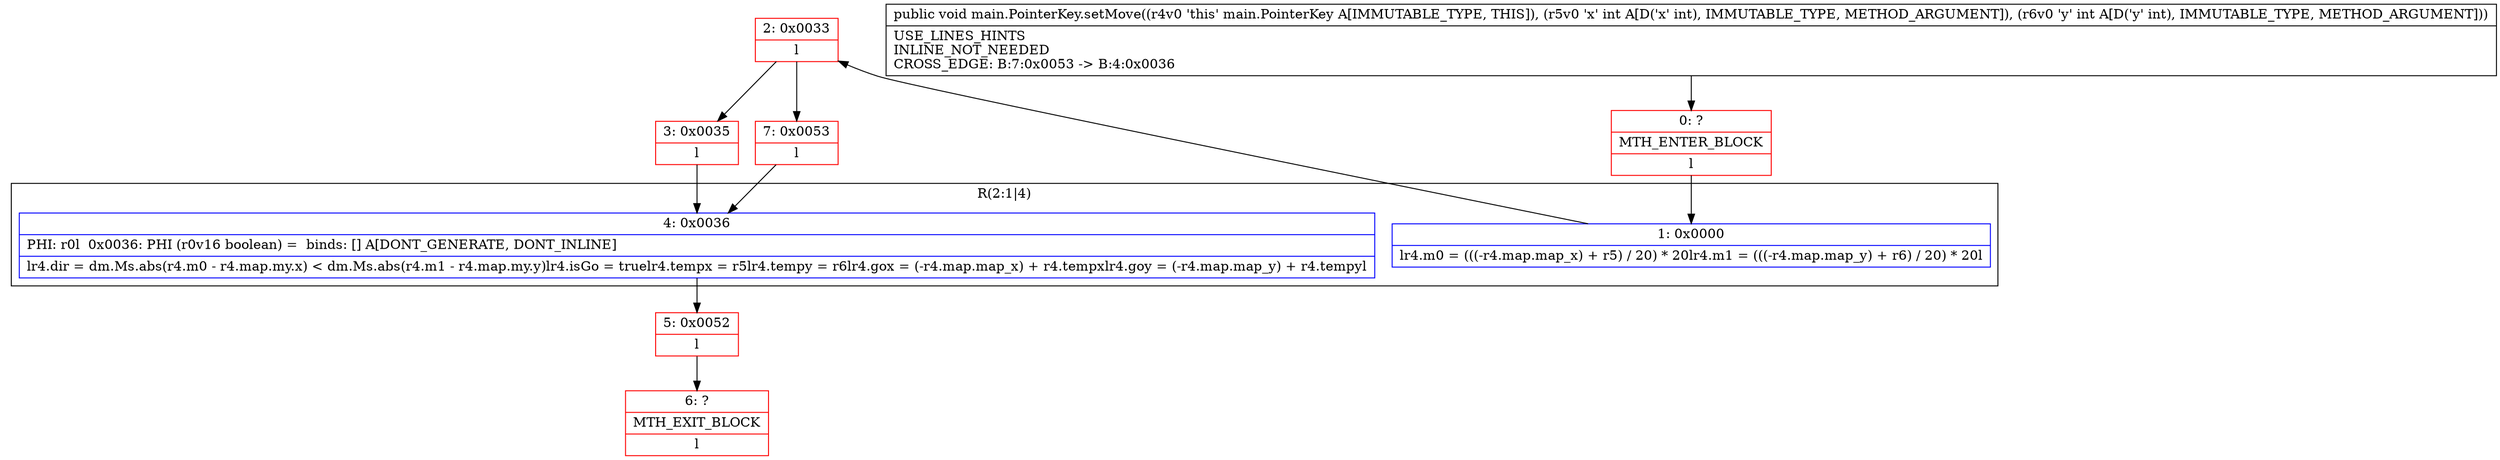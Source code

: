 digraph "CFG formain.PointerKey.setMove(II)V" {
subgraph cluster_Region_1563992680 {
label = "R(2:1|4)";
node [shape=record,color=blue];
Node_1 [shape=record,label="{1\:\ 0x0000|lr4.m0 = (((\-r4.map.map_x) + r5) \/ 20) * 20lr4.m1 = (((\-r4.map.map_y) + r6) \/ 20) * 20l}"];
Node_4 [shape=record,label="{4\:\ 0x0036|PHI: r0l  0x0036: PHI (r0v16 boolean) =  binds: [] A[DONT_GENERATE, DONT_INLINE]\l|lr4.dir = dm.Ms.abs(r4.m0 \- r4.map.my.x) \< dm.Ms.abs(r4.m1 \- r4.map.my.y)lr4.isGo = truelr4.tempx = r5lr4.tempy = r6lr4.gox = (\-r4.map.map_x) + r4.tempxlr4.goy = (\-r4.map.map_y) + r4.tempyl}"];
}
Node_0 [shape=record,color=red,label="{0\:\ ?|MTH_ENTER_BLOCK\l|l}"];
Node_2 [shape=record,color=red,label="{2\:\ 0x0033|l}"];
Node_3 [shape=record,color=red,label="{3\:\ 0x0035|l}"];
Node_5 [shape=record,color=red,label="{5\:\ 0x0052|l}"];
Node_6 [shape=record,color=red,label="{6\:\ ?|MTH_EXIT_BLOCK\l|l}"];
Node_7 [shape=record,color=red,label="{7\:\ 0x0053|l}"];
MethodNode[shape=record,label="{public void main.PointerKey.setMove((r4v0 'this' main.PointerKey A[IMMUTABLE_TYPE, THIS]), (r5v0 'x' int A[D('x' int), IMMUTABLE_TYPE, METHOD_ARGUMENT]), (r6v0 'y' int A[D('y' int), IMMUTABLE_TYPE, METHOD_ARGUMENT]))  | USE_LINES_HINTS\lINLINE_NOT_NEEDED\lCROSS_EDGE: B:7:0x0053 \-\> B:4:0x0036\l}"];
MethodNode -> Node_0;
Node_1 -> Node_2;
Node_4 -> Node_5;
Node_0 -> Node_1;
Node_2 -> Node_3;
Node_2 -> Node_7;
Node_3 -> Node_4;
Node_5 -> Node_6;
Node_7 -> Node_4;
}

